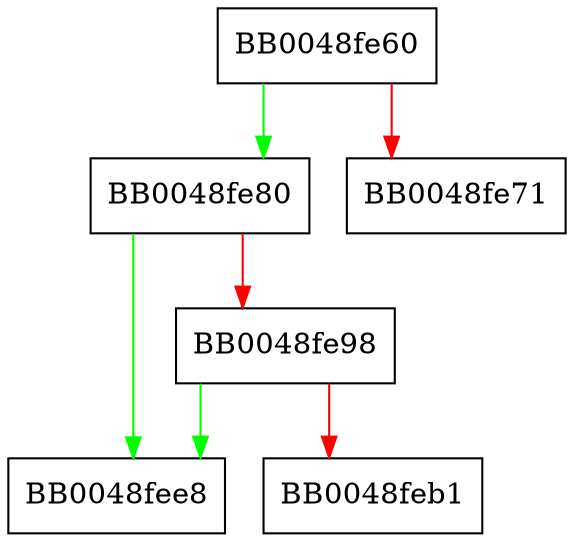 digraph ssl_init_wbio_buffer {
  node [shape="box"];
  graph [splines=ortho];
  BB0048fe60 -> BB0048fe80 [color="green"];
  BB0048fe60 -> BB0048fe71 [color="red"];
  BB0048fe80 -> BB0048fee8 [color="green"];
  BB0048fe80 -> BB0048fe98 [color="red"];
  BB0048fe98 -> BB0048fee8 [color="green"];
  BB0048fe98 -> BB0048feb1 [color="red"];
}